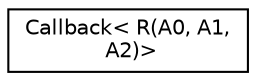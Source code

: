 digraph "Graphical Class Hierarchy"
{
 // LATEX_PDF_SIZE
  edge [fontname="Helvetica",fontsize="10",labelfontname="Helvetica",labelfontsize="10"];
  node [fontname="Helvetica",fontsize="10",shape=record];
  rankdir="LR";
  Node0 [label="Callback\< R(A0, A1,\l A2)\>",height=0.2,width=0.4,color="black", fillcolor="white", style="filled",URL="$classmbed_1_1_callback_3_01_r_07_a0_00_01_a1_00_01_a2_08_4.html",tooltip=" "];
}

